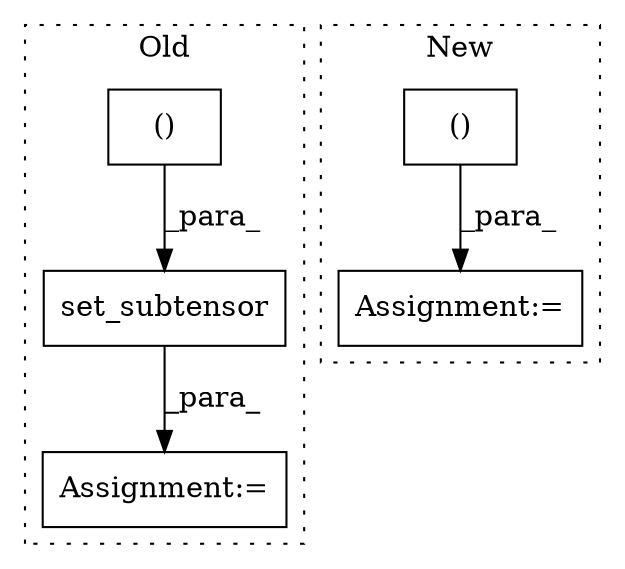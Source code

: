 digraph G {
subgraph cluster0 {
1 [label="set_subtensor" a="32" s="2140,2223" l="14,1" shape="box"];
3 [label="Assignment:=" a="7" s="2238" l="1" shape="box"];
5 [label="()" a="106" s="2173" l="46" shape="box"];
label = "Old";
style="dotted";
}
subgraph cluster1 {
2 [label="()" a="106" s="1132" l="30" shape="box"];
4 [label="Assignment:=" a="7" s="1224" l="1" shape="box"];
label = "New";
style="dotted";
}
1 -> 3 [label="_para_"];
2 -> 4 [label="_para_"];
5 -> 1 [label="_para_"];
}